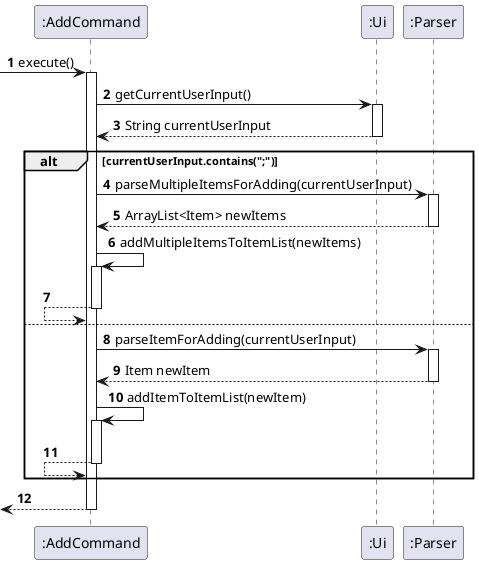 @startuml
'https://plantuml.com/sequence-diagram

autonumber

-> ":AddCommand": execute()
activate ":AddCommand"

":AddCommand" -> ":Ui": getCurrentUserInput()
activate ":Ui"
":AddCommand" <-- ":Ui": String currentUserInput
deactivate ":Ui"

alt currentUserInput.contains(";")

":AddCommand" -> ":Parser": parseMultipleItemsForAdding(currentUserInput)
activate ":Parser"
":AddCommand" <-- ":Parser": ArrayList<Item> newItems
deactivate ":Parser"

":AddCommand" -> ":AddCommand": addMultipleItemsToItemList(newItems)
activate ":AddCommand"
":AddCommand" <-- ":AddCommand"
deactivate ":AddCommand"


else

":AddCommand" -> ":Parser": parseItemForAdding(currentUserInput)
activate ":Parser"
":AddCommand" <-- ":Parser": Item newItem
deactivate ":Parser"

":AddCommand" -> ":AddCommand": addItemToItemList(newItem)
activate ":AddCommand"
":AddCommand" <-- ":AddCommand"
deactivate ":AddCommand"

end

<-- ":AddCommand"
deactivate ":AddCommand"

@enduml